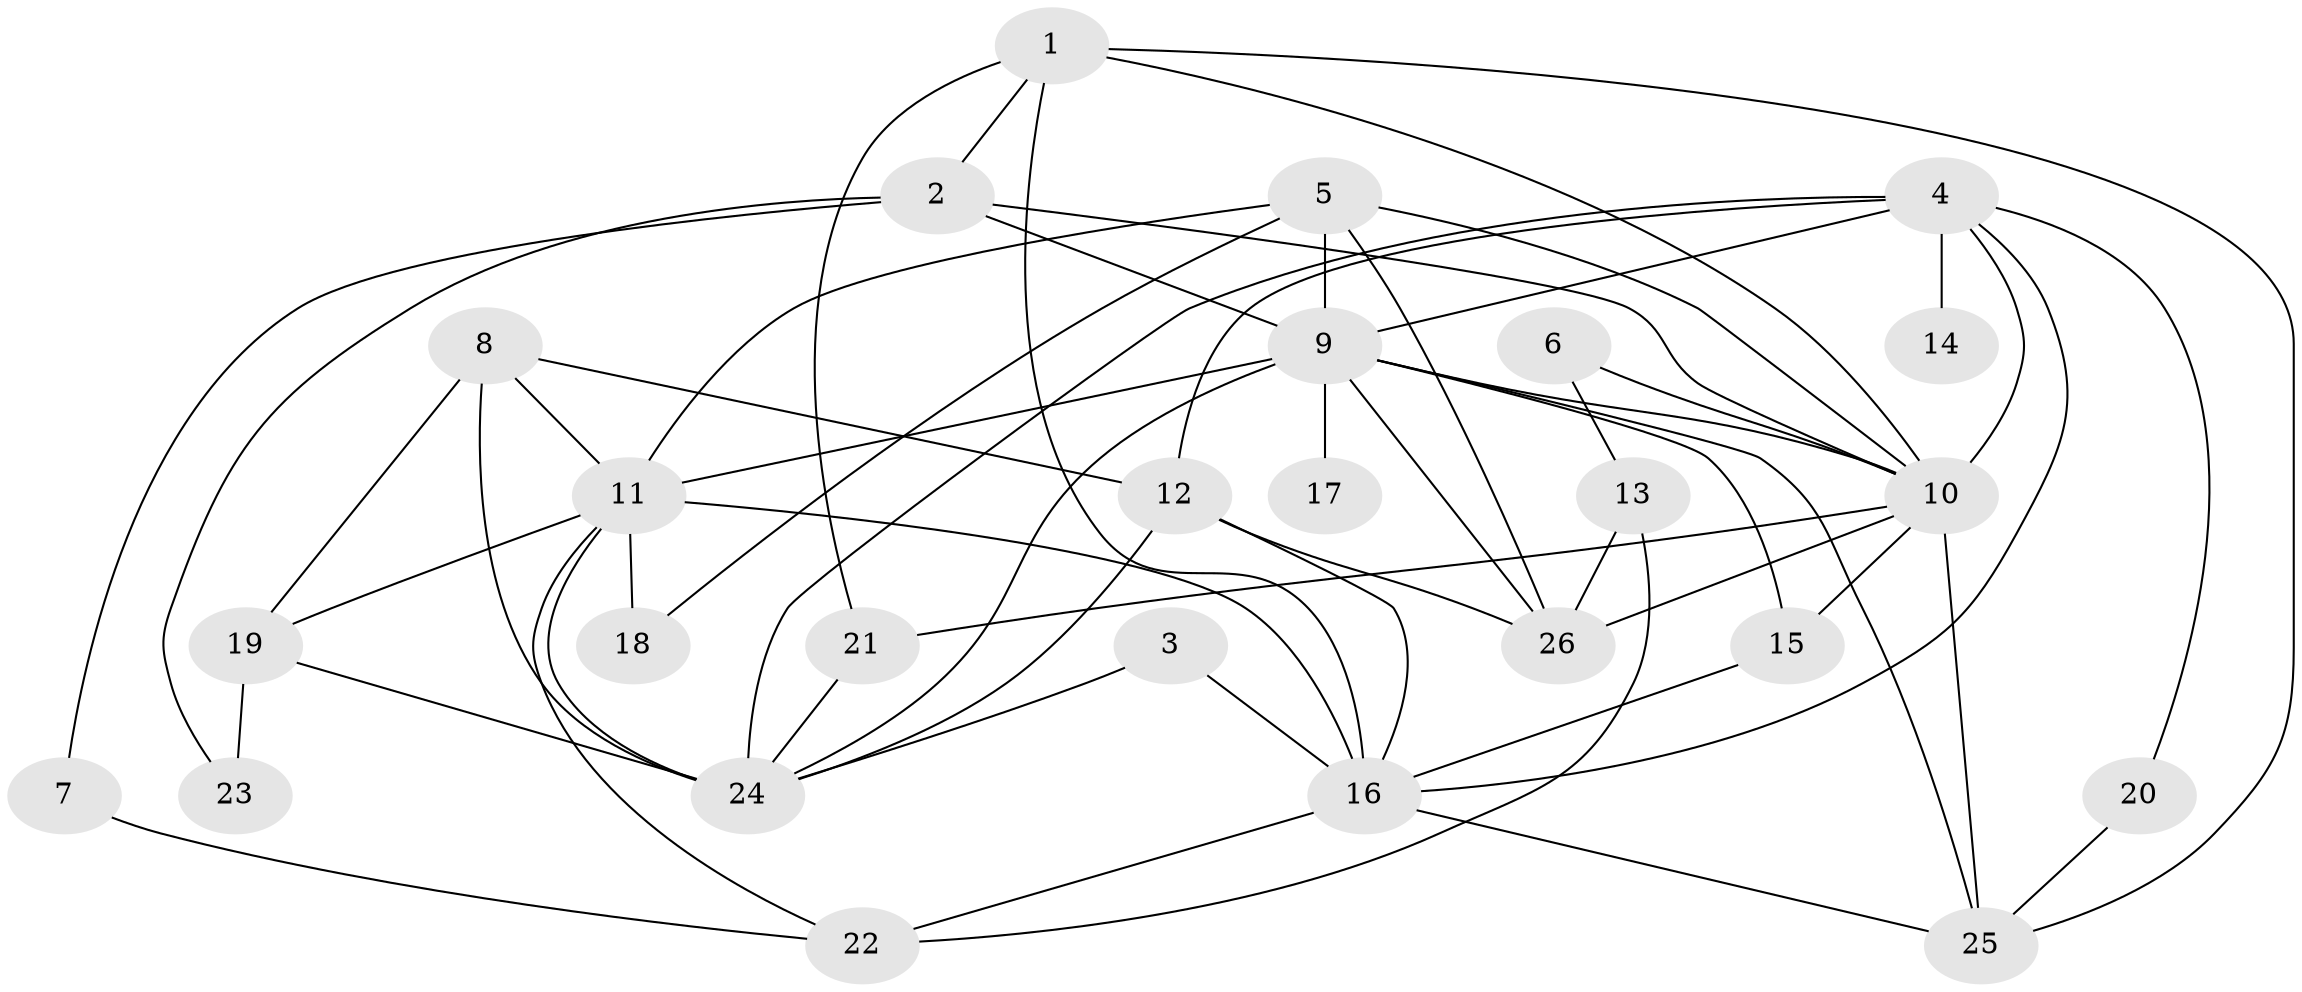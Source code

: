 // original degree distribution, {3: 0.25, 2: 0.21153846153846154, 6: 0.1346153846153846, 4: 0.17307692307692307, 8: 0.019230769230769232, 7: 0.019230769230769232, 5: 0.17307692307692307, 9: 0.019230769230769232}
// Generated by graph-tools (version 1.1) at 2025/36/03/09/25 02:36:26]
// undirected, 26 vertices, 58 edges
graph export_dot {
graph [start="1"]
  node [color=gray90,style=filled];
  1;
  2;
  3;
  4;
  5;
  6;
  7;
  8;
  9;
  10;
  11;
  12;
  13;
  14;
  15;
  16;
  17;
  18;
  19;
  20;
  21;
  22;
  23;
  24;
  25;
  26;
  1 -- 2 [weight=1.0];
  1 -- 10 [weight=3.0];
  1 -- 16 [weight=2.0];
  1 -- 21 [weight=3.0];
  1 -- 25 [weight=1.0];
  2 -- 7 [weight=1.0];
  2 -- 9 [weight=1.0];
  2 -- 10 [weight=2.0];
  2 -- 23 [weight=1.0];
  3 -- 16 [weight=1.0];
  3 -- 24 [weight=1.0];
  4 -- 9 [weight=2.0];
  4 -- 10 [weight=2.0];
  4 -- 12 [weight=2.0];
  4 -- 14 [weight=2.0];
  4 -- 16 [weight=1.0];
  4 -- 20 [weight=1.0];
  4 -- 24 [weight=2.0];
  5 -- 9 [weight=2.0];
  5 -- 10 [weight=1.0];
  5 -- 11 [weight=1.0];
  5 -- 18 [weight=1.0];
  5 -- 26 [weight=1.0];
  6 -- 10 [weight=1.0];
  6 -- 13 [weight=1.0];
  7 -- 22 [weight=1.0];
  8 -- 11 [weight=1.0];
  8 -- 12 [weight=1.0];
  8 -- 19 [weight=1.0];
  8 -- 24 [weight=1.0];
  9 -- 10 [weight=1.0];
  9 -- 11 [weight=1.0];
  9 -- 15 [weight=1.0];
  9 -- 17 [weight=2.0];
  9 -- 24 [weight=1.0];
  9 -- 25 [weight=1.0];
  9 -- 26 [weight=1.0];
  10 -- 15 [weight=1.0];
  10 -- 21 [weight=1.0];
  10 -- 25 [weight=1.0];
  10 -- 26 [weight=1.0];
  11 -- 16 [weight=4.0];
  11 -- 18 [weight=1.0];
  11 -- 19 [weight=1.0];
  11 -- 22 [weight=1.0];
  11 -- 24 [weight=1.0];
  12 -- 16 [weight=2.0];
  12 -- 24 [weight=1.0];
  12 -- 26 [weight=1.0];
  13 -- 22 [weight=1.0];
  13 -- 26 [weight=1.0];
  15 -- 16 [weight=1.0];
  16 -- 22 [weight=1.0];
  16 -- 25 [weight=1.0];
  19 -- 23 [weight=1.0];
  19 -- 24 [weight=1.0];
  20 -- 25 [weight=1.0];
  21 -- 24 [weight=1.0];
}

